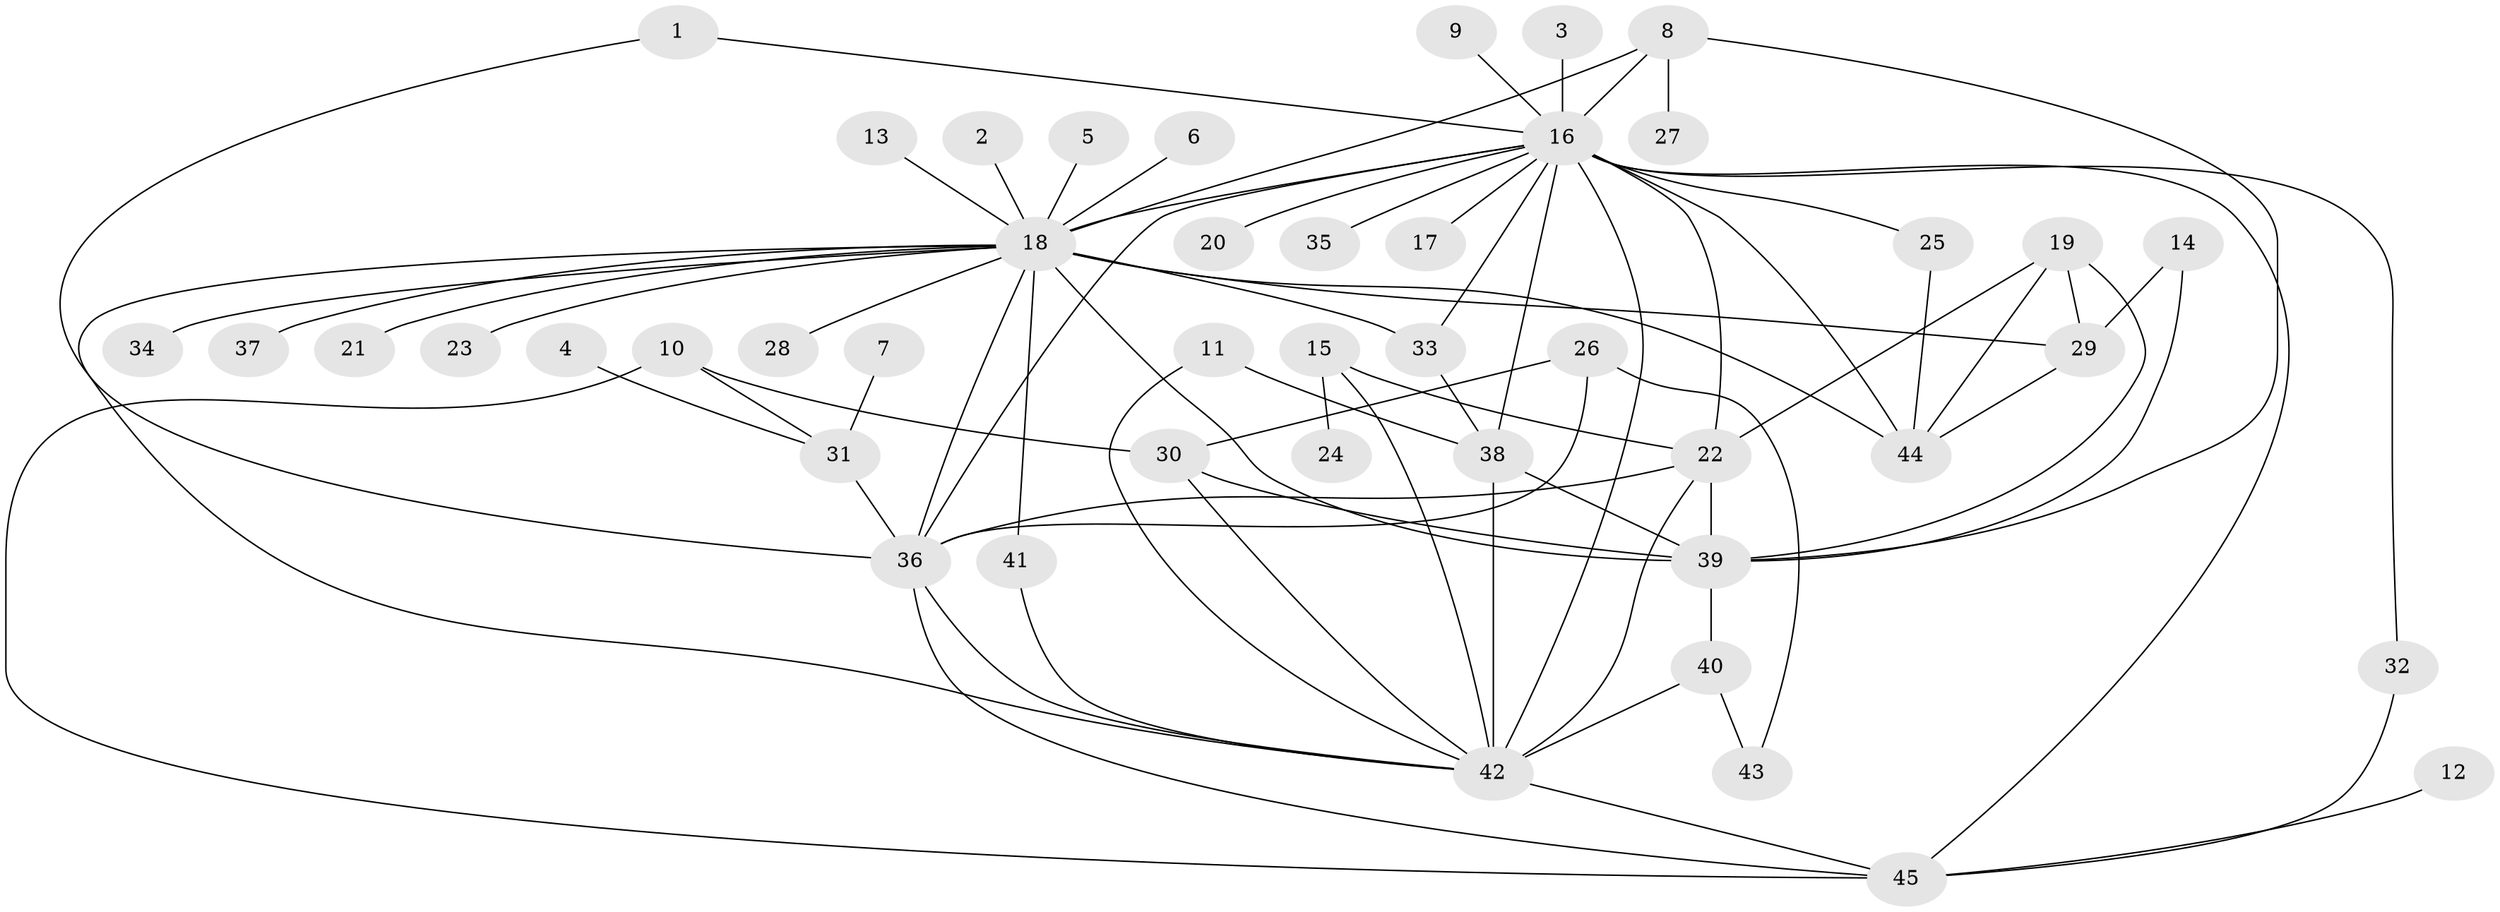 // original degree distribution, {25: 0.011111111111111112, 15: 0.011111111111111112, 21: 0.011111111111111112, 2: 0.2, 6: 0.022222222222222223, 7: 0.022222222222222223, 4: 0.05555555555555555, 8: 0.011111111111111112, 1: 0.4111111111111111, 5: 0.07777777777777778, 3: 0.16666666666666666}
// Generated by graph-tools (version 1.1) at 2025/01/03/09/25 03:01:37]
// undirected, 45 vertices, 76 edges
graph export_dot {
graph [start="1"]
  node [color=gray90,style=filled];
  1;
  2;
  3;
  4;
  5;
  6;
  7;
  8;
  9;
  10;
  11;
  12;
  13;
  14;
  15;
  16;
  17;
  18;
  19;
  20;
  21;
  22;
  23;
  24;
  25;
  26;
  27;
  28;
  29;
  30;
  31;
  32;
  33;
  34;
  35;
  36;
  37;
  38;
  39;
  40;
  41;
  42;
  43;
  44;
  45;
  1 -- 16 [weight=1.0];
  1 -- 36 [weight=1.0];
  2 -- 18 [weight=1.0];
  3 -- 16 [weight=1.0];
  4 -- 31 [weight=1.0];
  5 -- 18 [weight=1.0];
  6 -- 18 [weight=1.0];
  7 -- 31 [weight=1.0];
  8 -- 16 [weight=1.0];
  8 -- 18 [weight=1.0];
  8 -- 27 [weight=1.0];
  8 -- 39 [weight=1.0];
  9 -- 16 [weight=1.0];
  10 -- 30 [weight=1.0];
  10 -- 31 [weight=1.0];
  10 -- 45 [weight=1.0];
  11 -- 38 [weight=1.0];
  11 -- 42 [weight=1.0];
  12 -- 45 [weight=1.0];
  13 -- 18 [weight=1.0];
  14 -- 29 [weight=1.0];
  14 -- 39 [weight=1.0];
  15 -- 22 [weight=1.0];
  15 -- 24 [weight=1.0];
  15 -- 42 [weight=1.0];
  16 -- 17 [weight=1.0];
  16 -- 18 [weight=1.0];
  16 -- 20 [weight=1.0];
  16 -- 22 [weight=2.0];
  16 -- 25 [weight=1.0];
  16 -- 32 [weight=1.0];
  16 -- 33 [weight=1.0];
  16 -- 35 [weight=1.0];
  16 -- 36 [weight=1.0];
  16 -- 38 [weight=1.0];
  16 -- 42 [weight=1.0];
  16 -- 44 [weight=1.0];
  16 -- 45 [weight=1.0];
  18 -- 21 [weight=1.0];
  18 -- 23 [weight=1.0];
  18 -- 28 [weight=1.0];
  18 -- 29 [weight=1.0];
  18 -- 33 [weight=2.0];
  18 -- 34 [weight=2.0];
  18 -- 36 [weight=1.0];
  18 -- 37 [weight=1.0];
  18 -- 39 [weight=2.0];
  18 -- 41 [weight=1.0];
  18 -- 42 [weight=1.0];
  18 -- 44 [weight=2.0];
  19 -- 22 [weight=1.0];
  19 -- 29 [weight=1.0];
  19 -- 39 [weight=1.0];
  19 -- 44 [weight=1.0];
  22 -- 36 [weight=1.0];
  22 -- 39 [weight=2.0];
  22 -- 42 [weight=1.0];
  25 -- 44 [weight=1.0];
  26 -- 30 [weight=1.0];
  26 -- 36 [weight=1.0];
  26 -- 43 [weight=1.0];
  29 -- 44 [weight=1.0];
  30 -- 39 [weight=2.0];
  30 -- 42 [weight=1.0];
  31 -- 36 [weight=2.0];
  32 -- 45 [weight=1.0];
  33 -- 38 [weight=1.0];
  36 -- 42 [weight=1.0];
  36 -- 45 [weight=1.0];
  38 -- 39 [weight=1.0];
  38 -- 42 [weight=3.0];
  39 -- 40 [weight=1.0];
  40 -- 42 [weight=1.0];
  40 -- 43 [weight=1.0];
  41 -- 42 [weight=1.0];
  42 -- 45 [weight=1.0];
}

